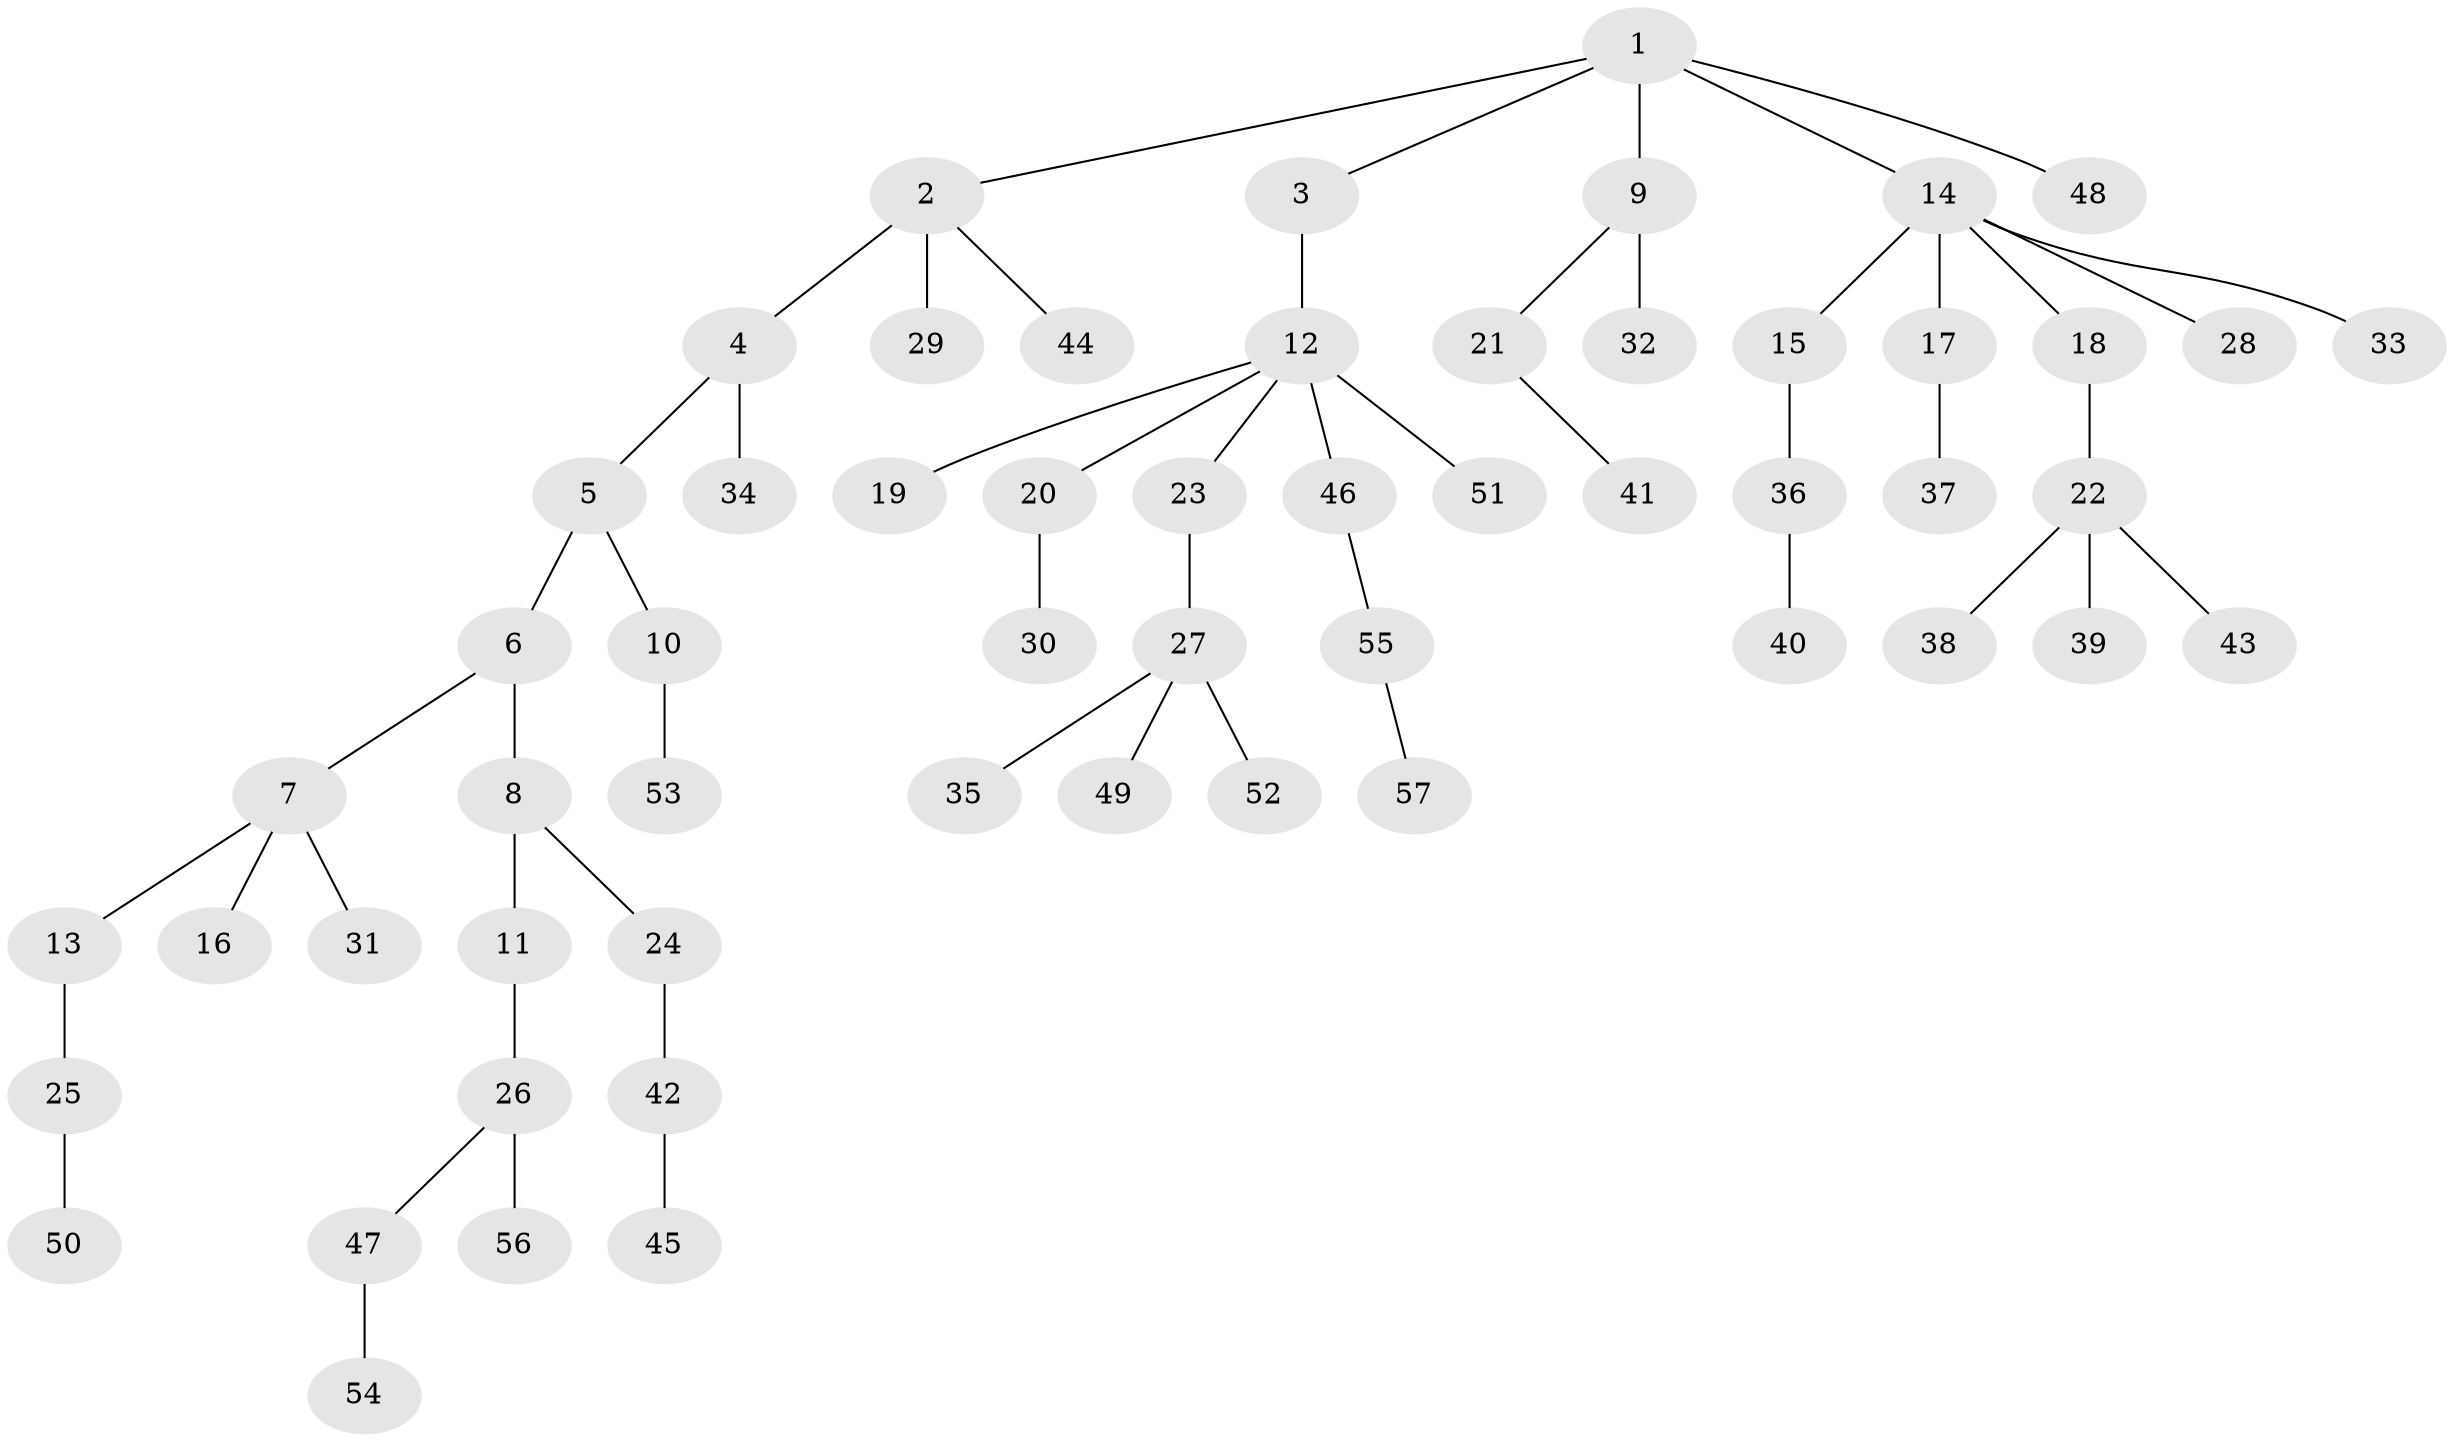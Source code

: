 // original degree distribution, {7: 0.017699115044247787, 3: 0.1592920353982301, 5: 0.04424778761061947, 4: 0.05309734513274336, 2: 0.22123893805309736, 1: 0.504424778761062}
// Generated by graph-tools (version 1.1) at 2025/36/03/09/25 02:36:39]
// undirected, 57 vertices, 56 edges
graph export_dot {
graph [start="1"]
  node [color=gray90,style=filled];
  1;
  2;
  3;
  4;
  5;
  6;
  7;
  8;
  9;
  10;
  11;
  12;
  13;
  14;
  15;
  16;
  17;
  18;
  19;
  20;
  21;
  22;
  23;
  24;
  25;
  26;
  27;
  28;
  29;
  30;
  31;
  32;
  33;
  34;
  35;
  36;
  37;
  38;
  39;
  40;
  41;
  42;
  43;
  44;
  45;
  46;
  47;
  48;
  49;
  50;
  51;
  52;
  53;
  54;
  55;
  56;
  57;
  1 -- 2 [weight=1.0];
  1 -- 3 [weight=1.0];
  1 -- 9 [weight=1.0];
  1 -- 14 [weight=1.0];
  1 -- 48 [weight=1.0];
  2 -- 4 [weight=1.0];
  2 -- 29 [weight=4.0];
  2 -- 44 [weight=1.0];
  3 -- 12 [weight=3.0];
  4 -- 5 [weight=1.0];
  4 -- 34 [weight=1.0];
  5 -- 6 [weight=1.0];
  5 -- 10 [weight=1.0];
  6 -- 7 [weight=1.0];
  6 -- 8 [weight=1.0];
  7 -- 13 [weight=1.0];
  7 -- 16 [weight=1.0];
  7 -- 31 [weight=1.0];
  8 -- 11 [weight=1.0];
  8 -- 24 [weight=1.0];
  9 -- 21 [weight=1.0];
  9 -- 32 [weight=2.0];
  10 -- 53 [weight=1.0];
  11 -- 26 [weight=1.0];
  12 -- 19 [weight=1.0];
  12 -- 20 [weight=1.0];
  12 -- 23 [weight=1.0];
  12 -- 46 [weight=1.0];
  12 -- 51 [weight=1.0];
  13 -- 25 [weight=2.0];
  14 -- 15 [weight=1.0];
  14 -- 17 [weight=1.0];
  14 -- 18 [weight=1.0];
  14 -- 28 [weight=1.0];
  14 -- 33 [weight=1.0];
  15 -- 36 [weight=1.0];
  17 -- 37 [weight=1.0];
  18 -- 22 [weight=1.0];
  20 -- 30 [weight=1.0];
  21 -- 41 [weight=1.0];
  22 -- 38 [weight=1.0];
  22 -- 39 [weight=1.0];
  22 -- 43 [weight=1.0];
  23 -- 27 [weight=1.0];
  24 -- 42 [weight=1.0];
  25 -- 50 [weight=1.0];
  26 -- 47 [weight=1.0];
  26 -- 56 [weight=1.0];
  27 -- 35 [weight=1.0];
  27 -- 49 [weight=1.0];
  27 -- 52 [weight=1.0];
  36 -- 40 [weight=1.0];
  42 -- 45 [weight=2.0];
  46 -- 55 [weight=1.0];
  47 -- 54 [weight=1.0];
  55 -- 57 [weight=1.0];
}
